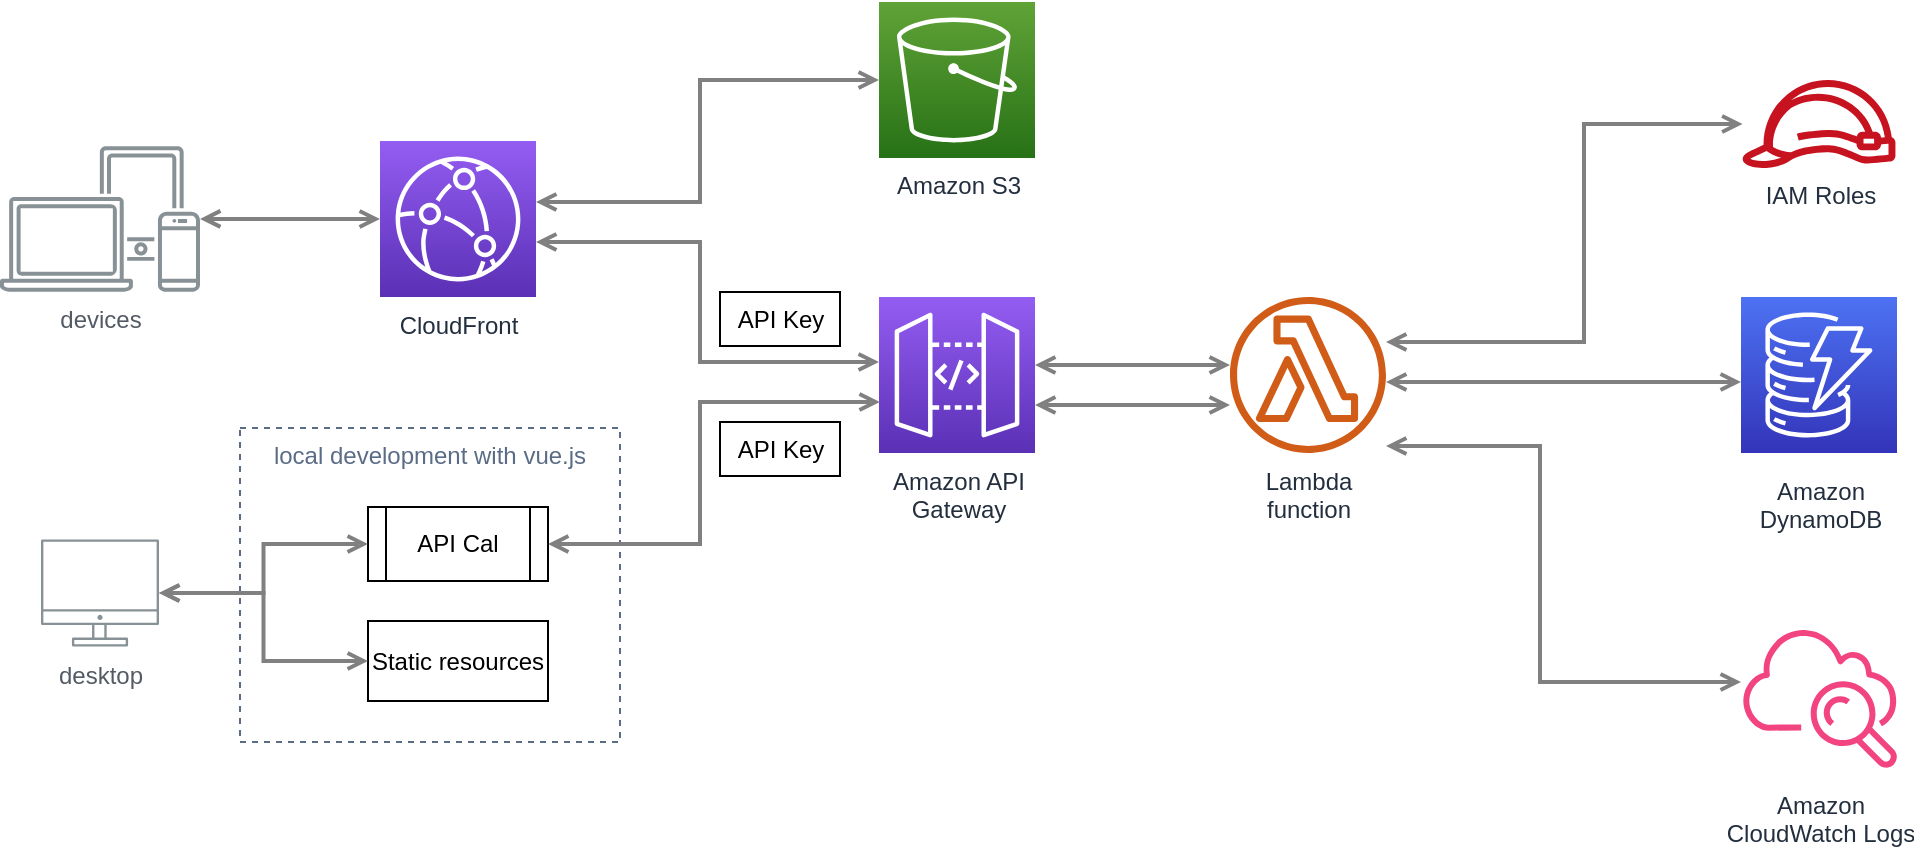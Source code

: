 <mxfile version="12.2.3" type="device" pages="1"><diagram id="Ht1M8jgEwFfnCIfOTk4-" name="Page-1"><mxGraphModel dx="829" dy="946" grid="1" gridSize="10" guides="1" tooltips="1" connect="1" arrows="1" fold="1" page="1" pageScale="1" pageWidth="1169" pageHeight="827" math="0" shadow="0"><root><mxCell id="0"/><mxCell id="1" parent="0"/><mxCell id="JaMihI6MYOoAUZnkywzr-14" value="local development with vue.js" style="fillColor=none;strokeColor=#5A6C86;dashed=1;verticalAlign=top;fontStyle=0;fontColor=#5A6C86;" vertex="1" parent="1"><mxGeometry x="180" y="413" width="190" height="157" as="geometry"/></mxCell><mxCell id="UEzPUAAOIrF-is8g5C7q-129" style="edgeStyle=orthogonalEdgeStyle;rounded=0;orthogonalLoop=1;jettySize=auto;html=1;startArrow=open;startFill=0;endArrow=open;endFill=0;strokeWidth=2;strokeColor=#808080;" parent="1" source="UEzPUAAOIrF-is8g5C7q-114" target="UEzPUAAOIrF-is8g5C7q-115" edge="1"><mxGeometry relative="1" as="geometry"><Array as="points"><mxPoint x="640.5" y="401.5"/><mxPoint x="640.5" y="401.5"/></Array></mxGeometry></mxCell><mxCell id="UEzPUAAOIrF-is8g5C7q-130" style="edgeStyle=orthogonalEdgeStyle;rounded=0;orthogonalLoop=1;jettySize=auto;html=1;startArrow=open;startFill=0;endArrow=open;endFill=0;strokeWidth=2;strokeColor=#808080;" parent="1" source="x20m5XFpPsHFsG21GQeb-1" target="UEzPUAAOIrF-is8g5C7q-116" edge="1"><mxGeometry relative="1" as="geometry"><Array as="points"><mxPoint x="410" y="300"/><mxPoint x="410" y="239"/></Array><mxPoint x="420" y="310" as="sourcePoint"/></mxGeometry></mxCell><mxCell id="UEzPUAAOIrF-is8g5C7q-132" style="edgeStyle=orthogonalEdgeStyle;rounded=0;orthogonalLoop=1;jettySize=auto;html=1;startArrow=open;startFill=0;endArrow=open;endFill=0;strokeWidth=2;strokeColor=#808080;" parent="1" source="UEzPUAAOIrF-is8g5C7q-115" target="UEzPUAAOIrF-is8g5C7q-119" edge="1"><mxGeometry relative="1" as="geometry"><Array as="points"><mxPoint x="850" y="390"/><mxPoint x="850" y="390"/></Array></mxGeometry></mxCell><mxCell id="UEzPUAAOIrF-is8g5C7q-135" style="edgeStyle=orthogonalEdgeStyle;rounded=0;orthogonalLoop=1;jettySize=auto;html=1;startArrow=open;startFill=0;endArrow=open;endFill=0;strokeWidth=2;strokeColor=#808080;" parent="1" source="UEzPUAAOIrF-is8g5C7q-115" target="UEzPUAAOIrF-is8g5C7q-122" edge="1"><mxGeometry relative="1" as="geometry"><Array as="points"><mxPoint x="852" y="370"/><mxPoint x="852" y="261"/></Array></mxGeometry></mxCell><mxCell id="UEzPUAAOIrF-is8g5C7q-136" style="edgeStyle=orthogonalEdgeStyle;rounded=0;orthogonalLoop=1;jettySize=auto;html=1;startArrow=open;startFill=0;endArrow=open;endFill=0;strokeWidth=2;strokeColor=#808080;" parent="1" source="UEzPUAAOIrF-is8g5C7q-115" target="UEzPUAAOIrF-is8g5C7q-123" edge="1"><mxGeometry relative="1" as="geometry"><Array as="points"><mxPoint x="830" y="422"/><mxPoint x="830" y="540"/></Array></mxGeometry></mxCell><mxCell id="UEzPUAAOIrF-is8g5C7q-142" style="edgeStyle=orthogonalEdgeStyle;rounded=0;orthogonalLoop=1;jettySize=auto;html=1;startArrow=open;startFill=0;endArrow=open;endFill=0;strokeWidth=2;strokeColor=#808080;" parent="1" source="UEzPUAAOIrF-is8g5C7q-114" target="UEzPUAAOIrF-is8g5C7q-115" edge="1"><mxGeometry relative="1" as="geometry"><mxPoint x="587.5" y="396.5" as="sourcePoint"/><mxPoint x="720.5" y="396.5" as="targetPoint"/><Array as="points"><mxPoint x="640.5" y="381.5"/><mxPoint x="640.5" y="381.5"/></Array></mxGeometry></mxCell><mxCell id="UEzPUAAOIrF-is8g5C7q-114" value="Amazon API&lt;br&gt;Gateway&lt;br&gt;" style="outlineConnect=0;fontColor=#232F3E;gradientColor=#945DF2;gradientDirection=north;fillColor=#5A30B5;strokeColor=#ffffff;dashed=0;verticalLabelPosition=bottom;verticalAlign=top;align=center;html=1;fontSize=12;fontStyle=0;aspect=fixed;shape=mxgraph.aws4.resourceIcon;resIcon=mxgraph.aws4.api_gateway;labelBackgroundColor=#ffffff;" parent="1" vertex="1"><mxGeometry x="499.5" y="347.5" width="78" height="78" as="geometry"/></mxCell><mxCell id="UEzPUAAOIrF-is8g5C7q-115" value="Lambda&lt;br&gt;function" style="outlineConnect=0;fontColor=#232F3E;gradientColor=none;fillColor=#D05C17;strokeColor=none;dashed=0;verticalLabelPosition=bottom;verticalAlign=top;align=center;html=1;fontSize=12;fontStyle=0;aspect=fixed;pointerEvents=1;shape=mxgraph.aws4.lambda_function;labelBackgroundColor=#ffffff;" parent="1" vertex="1"><mxGeometry x="675" y="347.5" width="78" height="78" as="geometry"/></mxCell><mxCell id="UEzPUAAOIrF-is8g5C7q-116" value="Amazon S3" style="outlineConnect=0;fontColor=#232F3E;gradientColor=#60A337;gradientDirection=north;fillColor=#277116;strokeColor=#ffffff;dashed=0;verticalLabelPosition=bottom;verticalAlign=top;align=center;html=1;fontSize=12;fontStyle=0;aspect=fixed;shape=mxgraph.aws4.resourceIcon;resIcon=mxgraph.aws4.s3;labelBackgroundColor=#ffffff;" parent="1" vertex="1"><mxGeometry x="499.5" y="200" width="78" height="78" as="geometry"/></mxCell><mxCell id="UEzPUAAOIrF-is8g5C7q-119" value="Amazon&lt;br&gt;DynamoDB&lt;br&gt;" style="outlineConnect=0;fontColor=#232F3E;gradientColor=#4D72F3;gradientDirection=north;fillColor=#3334B9;strokeColor=#ffffff;dashed=0;verticalLabelPosition=bottom;verticalAlign=top;align=center;html=1;fontSize=12;fontStyle=0;aspect=fixed;shape=mxgraph.aws4.resourceIcon;resIcon=mxgraph.aws4.dynamodb;labelBackgroundColor=#ffffff;spacingTop=5;" parent="1" vertex="1"><mxGeometry x="930.5" y="347.5" width="78" height="78" as="geometry"/></mxCell><mxCell id="UEzPUAAOIrF-is8g5C7q-122" value="IAM Roles" style="outlineConnect=0;fontColor=#232F3E;gradientColor=none;fillColor=#C7131F;strokeColor=none;dashed=0;verticalLabelPosition=bottom;verticalAlign=top;align=center;html=1;fontSize=12;fontStyle=0;aspect=fixed;pointerEvents=1;shape=mxgraph.aws4.role;labelBackgroundColor=#ffffff;" parent="1" vertex="1"><mxGeometry x="930.5" y="239" width="78" height="44" as="geometry"/></mxCell><mxCell id="UEzPUAAOIrF-is8g5C7q-123" value="Amazon&lt;br&gt;CloudWatch Logs&lt;br&gt;" style="outlineConnect=0;fontColor=#232F3E;gradientColor=none;gradientDirection=north;fillColor=#F34482;strokeColor=none;dashed=0;verticalLabelPosition=bottom;verticalAlign=top;align=center;html=1;fontSize=12;fontStyle=0;aspect=fixed;shape=mxgraph.aws4.cloudwatch;labelBackgroundColor=#ffffff;" parent="1" vertex="1"><mxGeometry x="930.5" y="509.5" width="78" height="78" as="geometry"/></mxCell><mxCell id="x20m5XFpPsHFsG21GQeb-1" value="&lt;div&gt;CloudFront&lt;/div&gt;" style="outlineConnect=0;fontColor=#232F3E;gradientColor=#945DF2;gradientDirection=north;fillColor=#5A30B5;strokeColor=#ffffff;dashed=0;verticalLabelPosition=bottom;verticalAlign=top;align=center;html=1;fontSize=12;fontStyle=0;aspect=fixed;shape=mxgraph.aws4.resourceIcon;resIcon=mxgraph.aws4.cloudfront;" parent="1" vertex="1"><mxGeometry x="250" y="269.5" width="78" height="78" as="geometry"/></mxCell><mxCell id="x20m5XFpPsHFsG21GQeb-4" value="" style="edgeStyle=orthogonalEdgeStyle;html=1;endArrow=classic;elbow=vertical;startArrow=classic;startFill=1;endFill=1;strokeColor=none;rounded=0;strokeWidth=2;" parent="1" source="x20m5XFpPsHFsG21GQeb-6" target="UEzPUAAOIrF-is8g5C7q-114" edge="1"><mxGeometry width="100" relative="1" as="geometry"><mxPoint x="300" y="900" as="sourcePoint"/><mxPoint x="400" y="900" as="targetPoint"/><Array as="points"><mxPoint x="444" y="340"/><mxPoint x="444" y="387"/></Array></mxGeometry></mxCell><mxCell id="x20m5XFpPsHFsG21GQeb-5" style="edgeStyle=orthogonalEdgeStyle;rounded=0;orthogonalLoop=1;jettySize=auto;html=1;startArrow=open;startFill=0;endArrow=open;endFill=0;strokeWidth=2;strokeColor=#808080;" parent="1" source="x20m5XFpPsHFsG21GQeb-1" target="UEzPUAAOIrF-is8g5C7q-114" edge="1"><mxGeometry relative="1" as="geometry"><Array as="points"><mxPoint x="410" y="320"/><mxPoint x="410" y="380"/></Array><mxPoint x="330" y="350" as="sourcePoint"/><mxPoint x="509.5" y="249" as="targetPoint"/></mxGeometry></mxCell><mxCell id="JaMihI6MYOoAUZnkywzr-2" value="devices" style="outlineConnect=0;gradientColor=none;fontColor=#545B64;strokeColor=none;fillColor=#879196;dashed=0;verticalLabelPosition=bottom;verticalAlign=top;align=center;html=1;fontSize=12;fontStyle=0;aspect=fixed;shape=mxgraph.aws4.illustration_devices;pointerEvents=1" vertex="1" parent="1"><mxGeometry x="60" y="272" width="100" height="73" as="geometry"/></mxCell><mxCell id="JaMihI6MYOoAUZnkywzr-4" style="edgeStyle=orthogonalEdgeStyle;rounded=0;orthogonalLoop=1;jettySize=auto;html=1;startArrow=open;startFill=0;endArrow=open;endFill=0;strokeWidth=2;strokeColor=#808080;" edge="1" parent="1" source="JaMihI6MYOoAUZnkywzr-2" target="x20m5XFpPsHFsG21GQeb-1"><mxGeometry relative="1" as="geometry"><mxPoint x="160" y="309" as="sourcePoint"/><mxPoint x="220" y="490" as="targetPoint"/></mxGeometry></mxCell><mxCell id="x20m5XFpPsHFsG21GQeb-6" value="API Key" style="text;html=1;align=center;verticalAlign=middle;rounded=0;strokeColor=#000000;" parent="1" vertex="1"><mxGeometry x="420" y="345" width="60" height="27" as="geometry"/></mxCell><mxCell id="JaMihI6MYOoAUZnkywzr-6" value="" style="edgeStyle=orthogonalEdgeStyle;html=1;endArrow=classic;elbow=vertical;startArrow=classic;startFill=1;endFill=1;strokeColor=none;rounded=0;strokeWidth=2;" edge="1" parent="1" source="x20m5XFpPsHFsG21GQeb-1" target="x20m5XFpPsHFsG21GQeb-6"><mxGeometry width="100" relative="1" as="geometry"><mxPoint x="328" y="339.571" as="sourcePoint"/><mxPoint x="499.5" y="386.714" as="targetPoint"/><Array as="points"/></mxGeometry></mxCell><mxCell id="JaMihI6MYOoAUZnkywzr-7" style="edgeStyle=orthogonalEdgeStyle;rounded=0;orthogonalLoop=1;jettySize=auto;html=1;startArrow=open;startFill=0;endArrow=open;endFill=0;strokeWidth=2;strokeColor=#808080;entryX=0.006;entryY=0.673;entryDx=0;entryDy=0;entryPerimeter=0;exitX=1;exitY=0.5;exitDx=0;exitDy=0;" edge="1" parent="1" source="JaMihI6MYOoAUZnkywzr-15" target="UEzPUAAOIrF-is8g5C7q-114"><mxGeometry relative="1" as="geometry"><Array as="points"><mxPoint x="410" y="471"/><mxPoint x="410" y="400"/></Array><mxPoint x="400" y="480" as="sourcePoint"/><mxPoint x="500" y="390" as="targetPoint"/></mxGeometry></mxCell><mxCell id="JaMihI6MYOoAUZnkywzr-8" value="API Key" style="text;html=1;align=center;verticalAlign=middle;rounded=0;strokeColor=#000000;" vertex="1" parent="1"><mxGeometry x="420" y="410" width="60" height="27" as="geometry"/></mxCell><mxCell id="JaMihI6MYOoAUZnkywzr-15" value="API Cal" style="shape=process;whiteSpace=wrap;html=1;backgroundOutline=1;gradientColor=none;" vertex="1" parent="1"><mxGeometry x="244" y="452.5" width="90" height="37" as="geometry"/></mxCell><mxCell id="JaMihI6MYOoAUZnkywzr-16" value="Static resources" style="rounded=0;whiteSpace=wrap;html=1;gradientColor=none;" vertex="1" parent="1"><mxGeometry x="244" y="509.5" width="90" height="40" as="geometry"/></mxCell><mxCell id="JaMihI6MYOoAUZnkywzr-17" value="desktop" style="outlineConnect=0;gradientColor=none;fontColor=#545B64;strokeColor=none;fillColor=#879196;dashed=0;verticalLabelPosition=bottom;verticalAlign=top;align=center;html=1;fontSize=12;fontStyle=0;aspect=fixed;shape=mxgraph.aws4.illustration_desktop;pointerEvents=1" vertex="1" parent="1"><mxGeometry x="80.5" y="468.5" width="59" height="54" as="geometry"/></mxCell><mxCell id="JaMihI6MYOoAUZnkywzr-18" style="edgeStyle=orthogonalEdgeStyle;rounded=0;orthogonalLoop=1;jettySize=auto;html=1;startArrow=open;startFill=0;endArrow=open;endFill=0;strokeWidth=2;strokeColor=#808080;entryX=0;entryY=0.5;entryDx=0;entryDy=0;" edge="1" parent="1" source="JaMihI6MYOoAUZnkywzr-17" target="JaMihI6MYOoAUZnkywzr-15"><mxGeometry relative="1" as="geometry"><mxPoint x="170" y="319" as="sourcePoint"/><mxPoint x="200" y="496" as="targetPoint"/></mxGeometry></mxCell><mxCell id="JaMihI6MYOoAUZnkywzr-19" style="edgeStyle=orthogonalEdgeStyle;rounded=0;orthogonalLoop=1;jettySize=auto;html=1;startArrow=open;startFill=0;endArrow=open;endFill=0;strokeWidth=2;strokeColor=#808080;entryX=0;entryY=0.5;entryDx=0;entryDy=0;" edge="1" parent="1" source="JaMihI6MYOoAUZnkywzr-17" target="JaMihI6MYOoAUZnkywzr-16"><mxGeometry relative="1" as="geometry"><mxPoint x="149.5" y="506" as="sourcePoint"/><mxPoint x="254" y="481" as="targetPoint"/></mxGeometry></mxCell></root></mxGraphModel></diagram></mxfile>